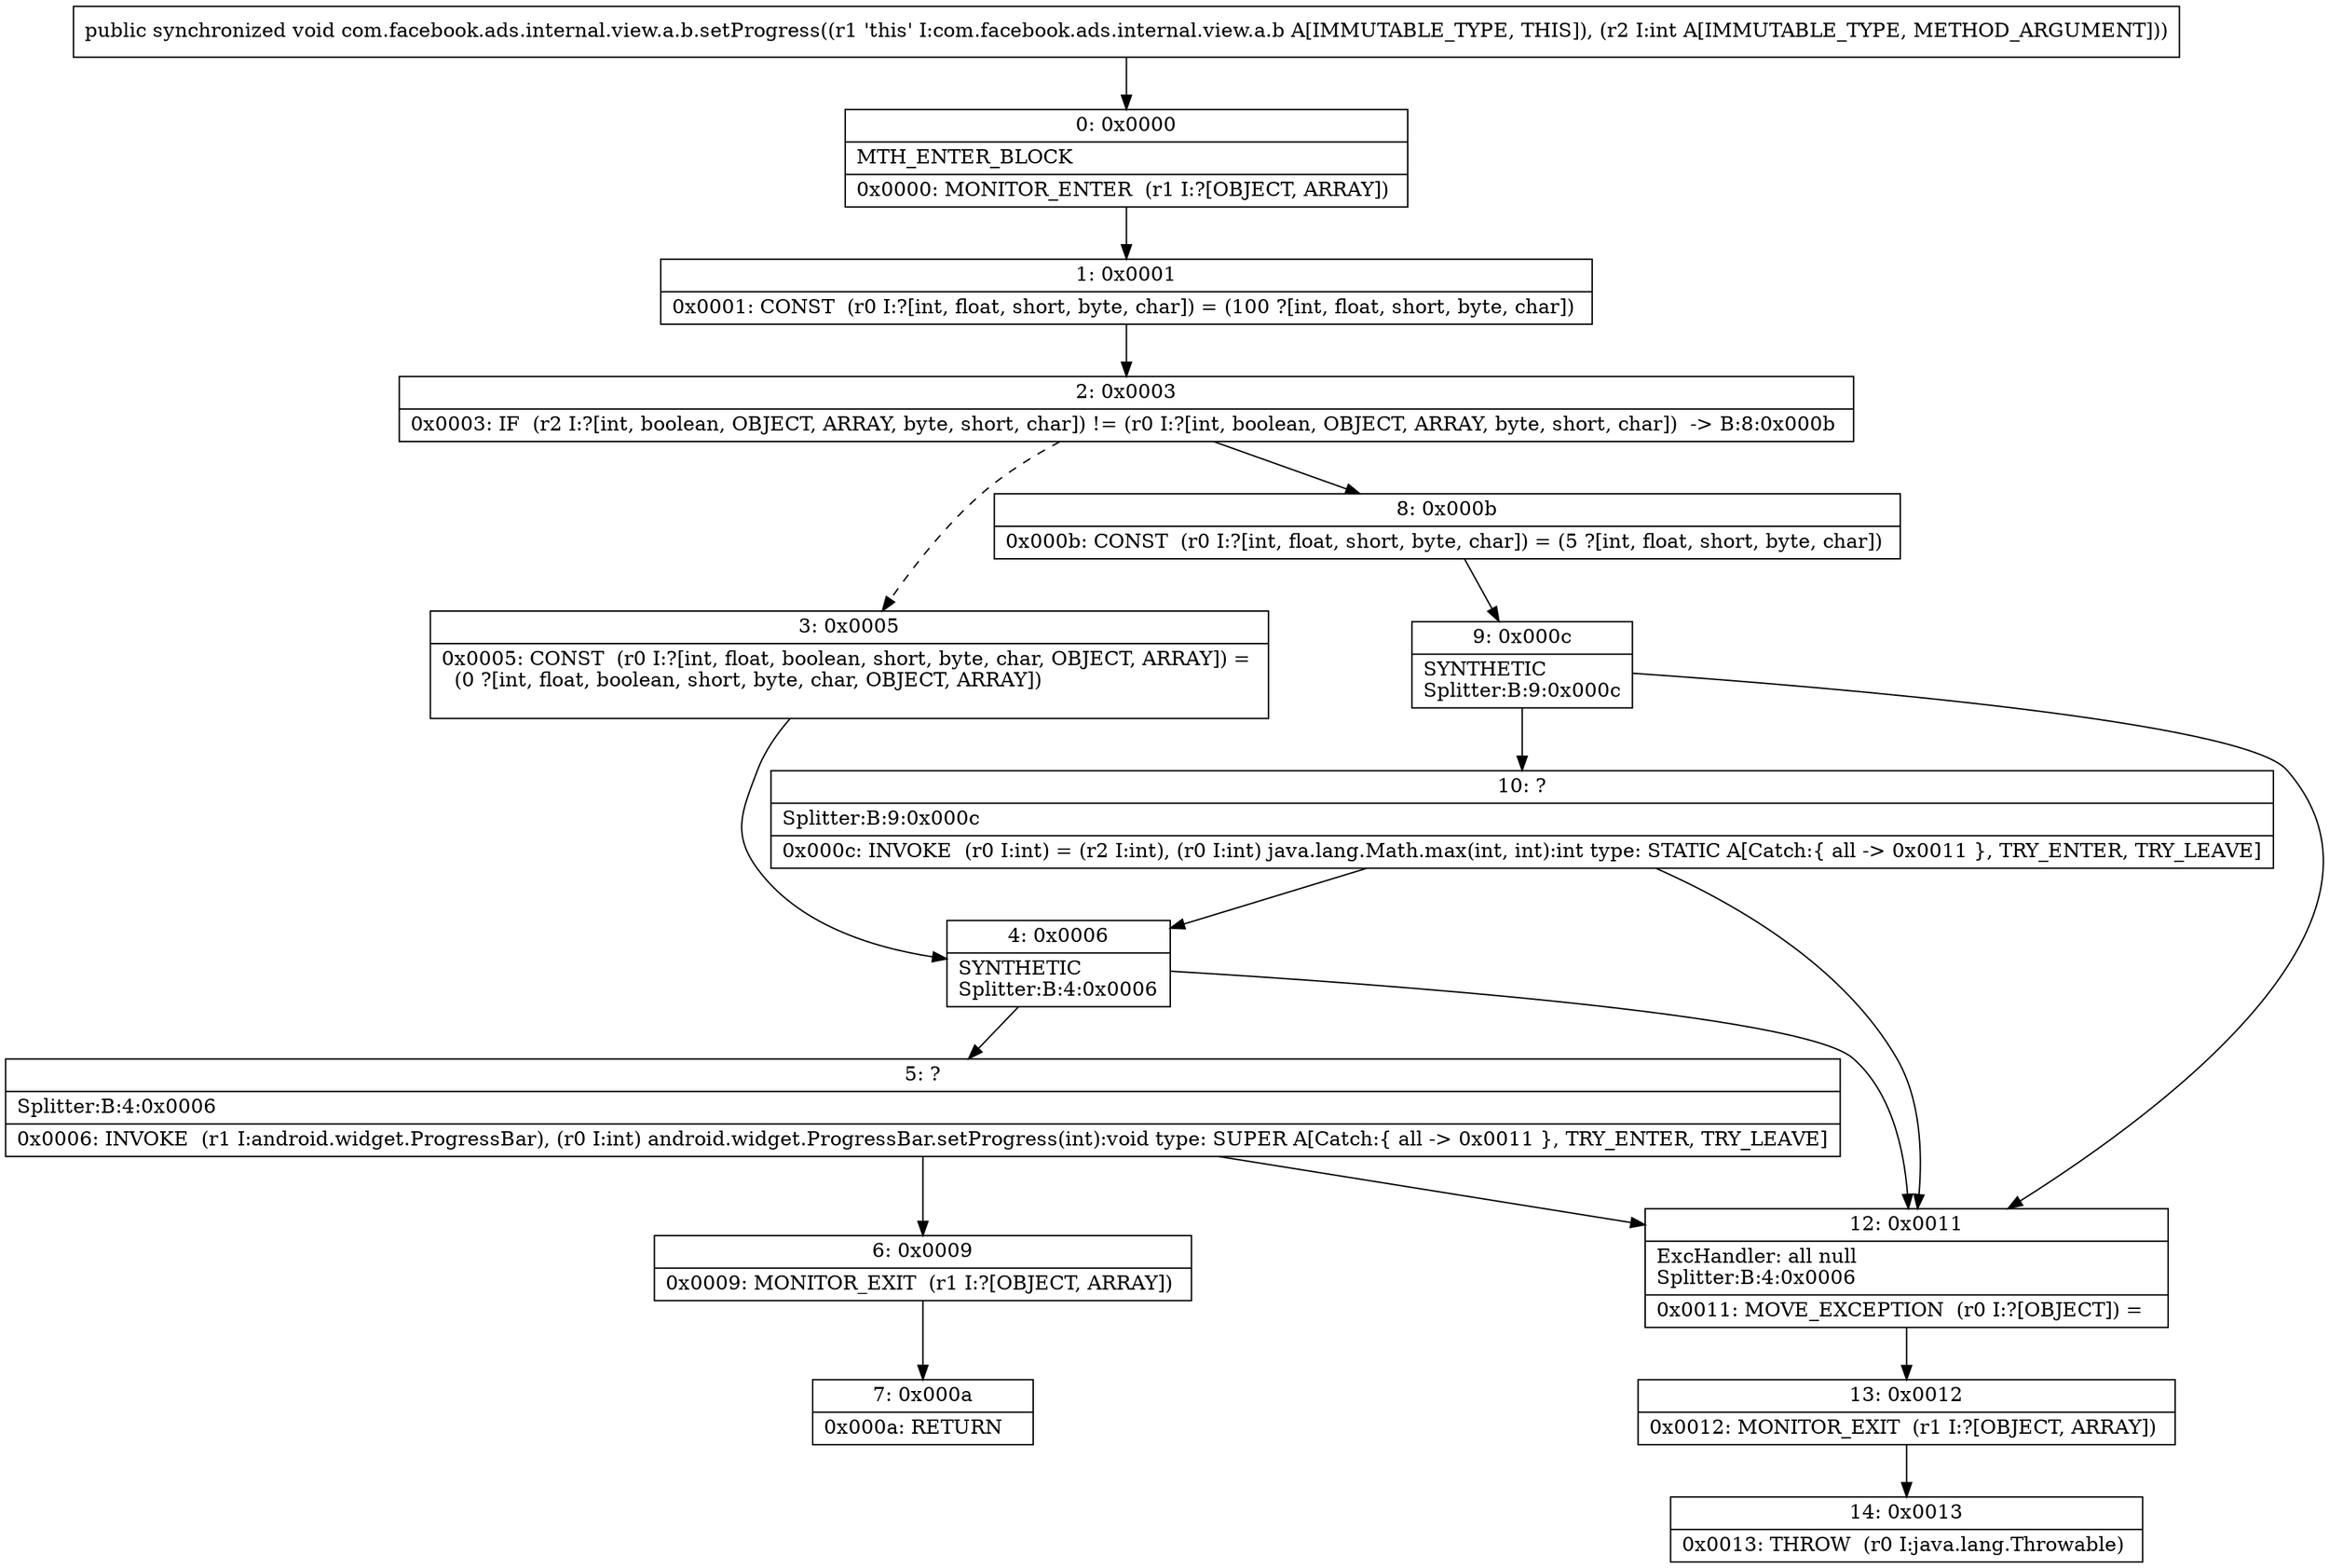 digraph "CFG forcom.facebook.ads.internal.view.a.b.setProgress(I)V" {
Node_0 [shape=record,label="{0\:\ 0x0000|MTH_ENTER_BLOCK\l|0x0000: MONITOR_ENTER  (r1 I:?[OBJECT, ARRAY]) \l}"];
Node_1 [shape=record,label="{1\:\ 0x0001|0x0001: CONST  (r0 I:?[int, float, short, byte, char]) = (100 ?[int, float, short, byte, char]) \l}"];
Node_2 [shape=record,label="{2\:\ 0x0003|0x0003: IF  (r2 I:?[int, boolean, OBJECT, ARRAY, byte, short, char]) != (r0 I:?[int, boolean, OBJECT, ARRAY, byte, short, char])  \-\> B:8:0x000b \l}"];
Node_3 [shape=record,label="{3\:\ 0x0005|0x0005: CONST  (r0 I:?[int, float, boolean, short, byte, char, OBJECT, ARRAY]) = \l  (0 ?[int, float, boolean, short, byte, char, OBJECT, ARRAY])\l \l}"];
Node_4 [shape=record,label="{4\:\ 0x0006|SYNTHETIC\lSplitter:B:4:0x0006\l}"];
Node_5 [shape=record,label="{5\:\ ?|Splitter:B:4:0x0006\l|0x0006: INVOKE  (r1 I:android.widget.ProgressBar), (r0 I:int) android.widget.ProgressBar.setProgress(int):void type: SUPER A[Catch:\{ all \-\> 0x0011 \}, TRY_ENTER, TRY_LEAVE]\l}"];
Node_6 [shape=record,label="{6\:\ 0x0009|0x0009: MONITOR_EXIT  (r1 I:?[OBJECT, ARRAY]) \l}"];
Node_7 [shape=record,label="{7\:\ 0x000a|0x000a: RETURN   \l}"];
Node_8 [shape=record,label="{8\:\ 0x000b|0x000b: CONST  (r0 I:?[int, float, short, byte, char]) = (5 ?[int, float, short, byte, char]) \l}"];
Node_9 [shape=record,label="{9\:\ 0x000c|SYNTHETIC\lSplitter:B:9:0x000c\l}"];
Node_10 [shape=record,label="{10\:\ ?|Splitter:B:9:0x000c\l|0x000c: INVOKE  (r0 I:int) = (r2 I:int), (r0 I:int) java.lang.Math.max(int, int):int type: STATIC A[Catch:\{ all \-\> 0x0011 \}, TRY_ENTER, TRY_LEAVE]\l}"];
Node_12 [shape=record,label="{12\:\ 0x0011|ExcHandler: all null\lSplitter:B:4:0x0006\l|0x0011: MOVE_EXCEPTION  (r0 I:?[OBJECT]) =  \l}"];
Node_13 [shape=record,label="{13\:\ 0x0012|0x0012: MONITOR_EXIT  (r1 I:?[OBJECT, ARRAY]) \l}"];
Node_14 [shape=record,label="{14\:\ 0x0013|0x0013: THROW  (r0 I:java.lang.Throwable) \l}"];
MethodNode[shape=record,label="{public synchronized void com.facebook.ads.internal.view.a.b.setProgress((r1 'this' I:com.facebook.ads.internal.view.a.b A[IMMUTABLE_TYPE, THIS]), (r2 I:int A[IMMUTABLE_TYPE, METHOD_ARGUMENT])) }"];
MethodNode -> Node_0;
Node_0 -> Node_1;
Node_1 -> Node_2;
Node_2 -> Node_3[style=dashed];
Node_2 -> Node_8;
Node_3 -> Node_4;
Node_4 -> Node_5;
Node_4 -> Node_12;
Node_5 -> Node_6;
Node_5 -> Node_12;
Node_6 -> Node_7;
Node_8 -> Node_9;
Node_9 -> Node_10;
Node_9 -> Node_12;
Node_10 -> Node_12;
Node_10 -> Node_4;
Node_12 -> Node_13;
Node_13 -> Node_14;
}

